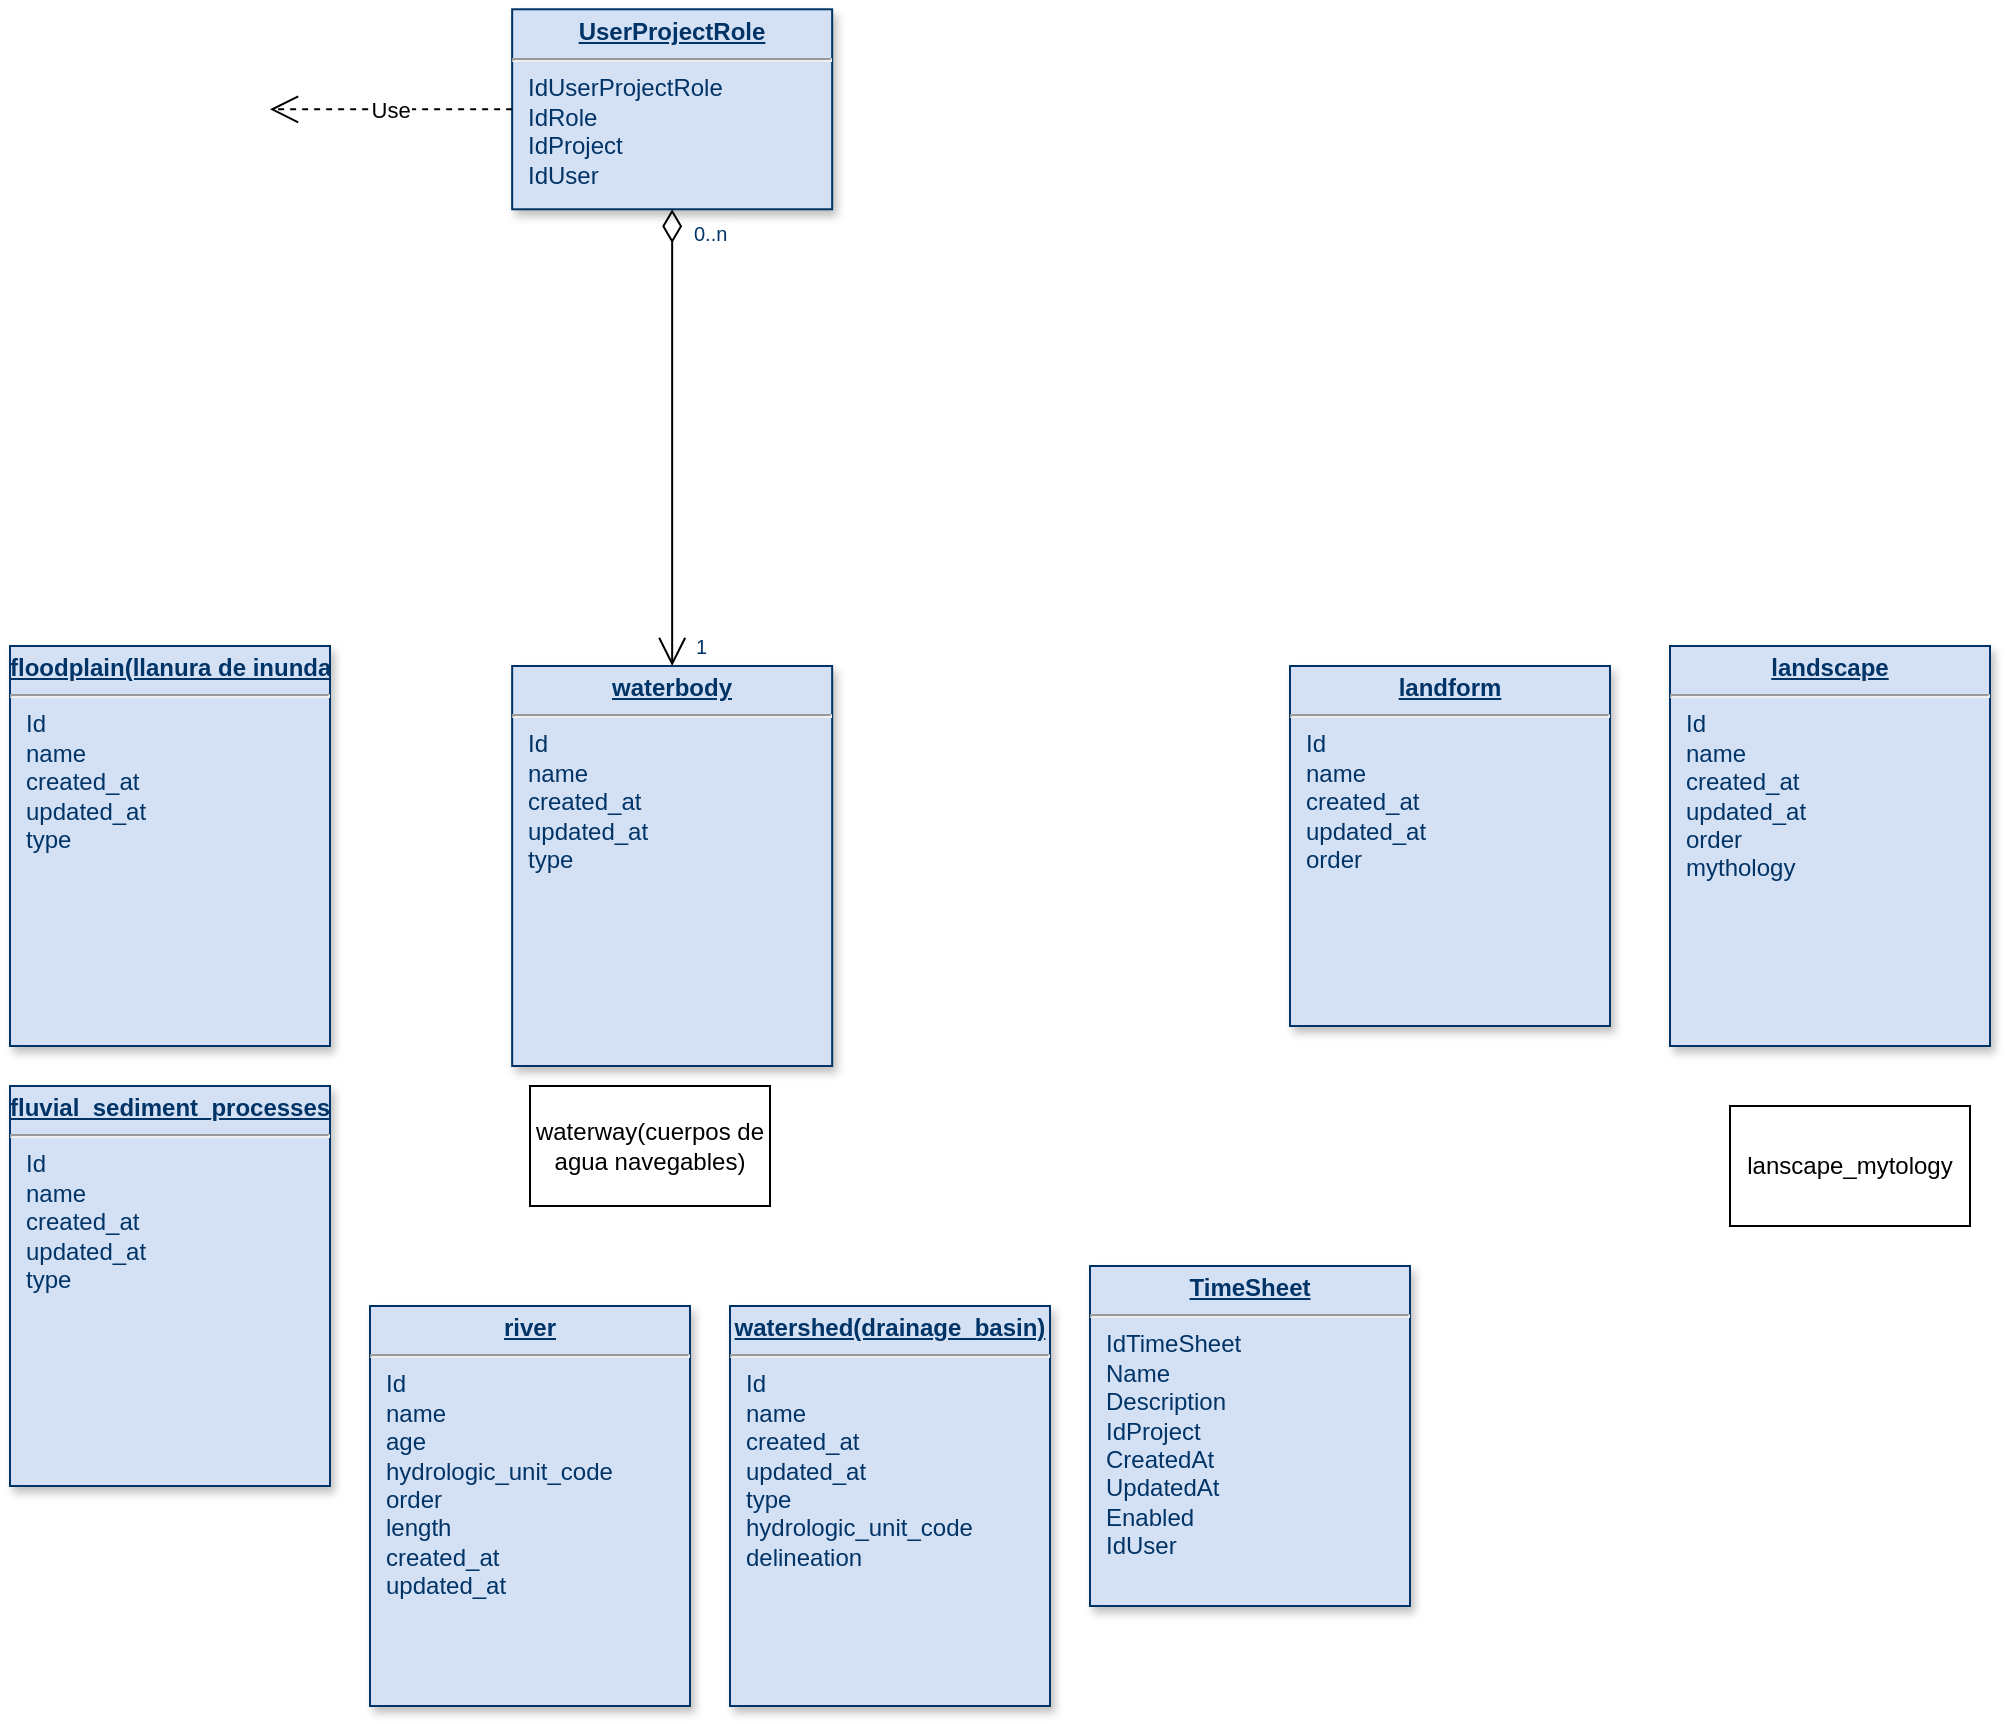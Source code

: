 <mxfile version="23.1.7" type="github">
  <diagram name="Page-1" id="efa7a0a1-bf9b-a30e-e6df-94a7791c09e9">
    <mxGraphModel dx="874" dy="516" grid="1" gridSize="10" guides="1" tooltips="1" connect="1" arrows="1" fold="1" page="1" pageScale="1" pageWidth="826" pageHeight="1169" background="none" math="0" shadow="0">
      <root>
        <mxCell id="0" />
        <mxCell id="1" parent="0" />
        <mxCell id="22" value="&lt;p style=&quot;margin: 0px; margin-top: 4px; text-align: center; text-decoration: underline;&quot;&gt;&lt;strong&gt;landform&lt;/strong&gt;&lt;/p&gt;&lt;hr&gt;&lt;p style=&quot;margin: 0px; margin-left: 8px;&quot;&gt;Id&lt;/p&gt;&lt;p style=&quot;margin: 0px; margin-left: 8px;&quot;&gt;name&lt;/p&gt;&lt;p style=&quot;margin: 0px; margin-left: 8px;&quot;&gt;created_at&lt;/p&gt;&lt;p style=&quot;margin: 0px; margin-left: 8px;&quot;&gt;updated_at&lt;/p&gt;&lt;p style=&quot;margin: 0px; margin-left: 8px;&quot;&gt;order&lt;/p&gt;&lt;p style=&quot;margin: 0px; margin-left: 8px;&quot;&gt;&lt;br&gt;&lt;/p&gt;" style="verticalAlign=top;align=left;overflow=fill;fontSize=12;fontFamily=Helvetica;html=1;strokeColor=#003366;shadow=1;fillColor=#D4E1F5;fontColor=#003366" parent="1" vertex="1">
          <mxGeometry x="980.0" y="430" width="160.0" height="180" as="geometry" />
        </mxCell>
        <mxCell id="23" value="&lt;p style=&quot;margin: 0px; margin-top: 4px; text-align: center; text-decoration: underline;&quot;&gt;&lt;strong&gt;UserProjectRole&lt;/strong&gt;&lt;/p&gt;&lt;hr /&gt;&lt;p style=&quot;margin: 0px; margin-left: 8px;&quot;&gt;IdUserProjectRole&lt;/p&gt;&lt;p style=&quot;margin: 0px; margin-left: 8px;&quot;&gt;IdRole&lt;/p&gt;&lt;p style=&quot;margin: 0px; margin-left: 8px;&quot;&gt;IdProject&lt;/p&gt;&lt;p style=&quot;margin: 0px; margin-left: 8px;&quot;&gt;IdUser&lt;/p&gt;" style="verticalAlign=top;align=left;overflow=fill;fontSize=12;fontFamily=Helvetica;html=1;strokeColor=#003366;shadow=1;fillColor=#D4E1F5;fontColor=#003366" parent="1" vertex="1">
          <mxGeometry x="591.08" y="101.64" width="160" height="100" as="geometry" />
        </mxCell>
        <mxCell id="26" value="&lt;p style=&quot;margin: 0px; margin-top: 4px; text-align: center; text-decoration: underline;&quot;&gt;&lt;strong&gt;TimeSheet&lt;/strong&gt;&lt;/p&gt;&lt;hr /&gt;&lt;p style=&quot;margin: 0px; margin-left: 8px;&quot;&gt;IdTimeSheet&lt;/p&gt;&lt;p style=&quot;margin: 0px; margin-left: 8px;&quot;&gt;Name&lt;/p&gt;&lt;p style=&quot;margin: 0px; margin-left: 8px;&quot;&gt;Description&lt;/p&gt;&lt;p style=&quot;margin: 0px; margin-left: 8px;&quot;&gt;IdProject&lt;/p&gt;&lt;p style=&quot;margin: 0px; margin-left: 8px;&quot;&gt;CreatedAt&lt;/p&gt;&lt;p style=&quot;margin: 0px; margin-left: 8px;&quot;&gt;UpdatedAt&lt;/p&gt;&lt;p style=&quot;margin: 0px; margin-left: 8px;&quot;&gt;Enabled&lt;/p&gt;&lt;p style=&quot;margin: 0px; margin-left: 8px;&quot;&gt;IdUser&lt;/p&gt;" style="verticalAlign=top;align=left;overflow=fill;fontSize=12;fontFamily=Helvetica;html=1;strokeColor=#003366;shadow=1;fillColor=#D4E1F5;fontColor=#003366" parent="1" vertex="1">
          <mxGeometry x="880" y="730" width="160" height="170" as="geometry" />
        </mxCell>
        <mxCell id="27" value="&lt;p style=&quot;margin: 0px; margin-top: 4px; text-align: center; text-decoration: underline;&quot;&gt;&lt;strong&gt;landscape&lt;/strong&gt;&lt;/p&gt;&lt;hr&gt;&lt;p style=&quot;border-color: var(--border-color); margin: 0px 0px 0px 8px;&quot;&gt;Id&lt;/p&gt;&lt;p style=&quot;border-color: var(--border-color); margin: 0px 0px 0px 8px;&quot;&gt;name&lt;/p&gt;&lt;p style=&quot;border-color: var(--border-color); margin: 0px 0px 0px 8px;&quot;&gt;created_at&lt;/p&gt;&lt;p style=&quot;border-color: var(--border-color); margin: 0px 0px 0px 8px;&quot;&gt;updated_at&lt;/p&gt;&lt;p style=&quot;border-color: var(--border-color); margin: 0px 0px 0px 8px;&quot;&gt;order&lt;/p&gt;&lt;p style=&quot;border-color: var(--border-color); margin: 0px 0px 0px 8px;&quot;&gt;mythology&lt;/p&gt;" style="verticalAlign=top;align=left;overflow=fill;fontSize=12;fontFamily=Helvetica;html=1;strokeColor=#003366;shadow=1;fillColor=#D4E1F5;fontColor=#003366" parent="1" vertex="1">
          <mxGeometry x="1170" y="420.0" width="160" height="200" as="geometry" />
        </mxCell>
        <mxCell id="29" value="&lt;p style=&quot;margin: 0px; margin-top: 4px; text-align: center; text-decoration: underline;&quot;&gt;&lt;strong&gt;waterbody&lt;/strong&gt;&lt;/p&gt;&lt;hr&gt;&lt;p style=&quot;border-color: var(--border-color); margin: 0px 0px 0px 8px;&quot;&gt;Id&lt;/p&gt;&lt;p style=&quot;border-color: var(--border-color); margin: 0px 0px 0px 8px;&quot;&gt;name&lt;/p&gt;&lt;p style=&quot;border-color: var(--border-color); margin: 0px 0px 0px 8px;&quot;&gt;created_at&lt;/p&gt;&lt;p style=&quot;border-color: var(--border-color); margin: 0px 0px 0px 8px;&quot;&gt;updated_at&lt;/p&gt;&lt;p style=&quot;border-color: var(--border-color); margin: 0px 0px 0px 8px;&quot;&gt;type&lt;/p&gt;" style="verticalAlign=top;align=left;overflow=fill;fontSize=12;fontFamily=Helvetica;html=1;strokeColor=#003366;shadow=1;fillColor=#D4E1F5;fontColor=#003366" parent="1" vertex="1">
          <mxGeometry x="591.08" y="430.0" width="160" height="200" as="geometry" />
        </mxCell>
        <mxCell id="51" value="" style="endArrow=open;endSize=12;startArrow=diamondThin;startSize=14;startFill=0;edgeStyle=orthogonalEdgeStyle" parent="1" source="23" target="29" edge="1">
          <mxGeometry x="389.36" y="350" as="geometry">
            <mxPoint x="389.36" y="350" as="sourcePoint" />
            <mxPoint x="549.36" y="350" as="targetPoint" />
          </mxGeometry>
        </mxCell>
        <mxCell id="52" value="0..n" style="resizable=0;align=left;verticalAlign=top;labelBackgroundColor=#ffffff;fontSize=10;strokeColor=#003366;shadow=1;fillColor=#D4E1F5;fontColor=#003366" parent="51" connectable="0" vertex="1">
          <mxGeometry x="-1" relative="1" as="geometry">
            <mxPoint x="8.92" as="offset" />
          </mxGeometry>
        </mxCell>
        <mxCell id="53" value="1" style="resizable=0;align=right;verticalAlign=top;labelBackgroundColor=#ffffff;fontSize=10;strokeColor=#003366;shadow=1;fillColor=#D4E1F5;fontColor=#003366" parent="51" connectable="0" vertex="1">
          <mxGeometry x="1" relative="1" as="geometry">
            <mxPoint x="18.92" y="-21.96" as="offset" />
          </mxGeometry>
        </mxCell>
        <mxCell id="102" value="Use" style="endArrow=open;endSize=12;dashed=1" parent="1" source="23" edge="1">
          <mxGeometry x="430" y="50" as="geometry">
            <mxPoint x="430" y="50" as="sourcePoint" />
            <mxPoint x="470" y="151.64" as="targetPoint" />
          </mxGeometry>
        </mxCell>
        <mxCell id="-ggPAKA3DDSxqwT_Vz4C-116" value="&lt;p style=&quot;margin: 0px; margin-top: 4px; text-align: center; text-decoration: underline;&quot;&gt;&lt;strong&gt;floodplain(llanura de inundacion)&lt;/strong&gt;&lt;/p&gt;&lt;hr&gt;&lt;p style=&quot;border-color: var(--border-color); margin: 0px 0px 0px 8px;&quot;&gt;Id&lt;/p&gt;&lt;p style=&quot;border-color: var(--border-color); margin: 0px 0px 0px 8px;&quot;&gt;name&lt;/p&gt;&lt;p style=&quot;border-color: var(--border-color); margin: 0px 0px 0px 8px;&quot;&gt;created_at&lt;/p&gt;&lt;p style=&quot;border-color: var(--border-color); margin: 0px 0px 0px 8px;&quot;&gt;updated_at&lt;/p&gt;&lt;p style=&quot;border-color: var(--border-color); margin: 0px 0px 0px 8px;&quot;&gt;type&lt;/p&gt;" style="verticalAlign=top;align=left;overflow=fill;fontSize=12;fontFamily=Helvetica;html=1;strokeColor=#003366;shadow=1;fillColor=#D4E1F5;fontColor=#003366" vertex="1" parent="1">
          <mxGeometry x="340.0" y="420.0" width="160" height="200" as="geometry" />
        </mxCell>
        <mxCell id="-ggPAKA3DDSxqwT_Vz4C-117" value="&lt;p style=&quot;margin: 0px; margin-top: 4px; text-align: center; text-decoration: underline;&quot;&gt;&lt;strong&gt;fluvial_sediment_processes&lt;/strong&gt;&lt;/p&gt;&lt;hr&gt;&lt;p style=&quot;border-color: var(--border-color); margin: 0px 0px 0px 8px;&quot;&gt;Id&lt;/p&gt;&lt;p style=&quot;border-color: var(--border-color); margin: 0px 0px 0px 8px;&quot;&gt;name&lt;/p&gt;&lt;p style=&quot;border-color: var(--border-color); margin: 0px 0px 0px 8px;&quot;&gt;created_at&lt;/p&gt;&lt;p style=&quot;border-color: var(--border-color); margin: 0px 0px 0px 8px;&quot;&gt;updated_at&lt;/p&gt;&lt;p style=&quot;border-color: var(--border-color); margin: 0px 0px 0px 8px;&quot;&gt;type&lt;/p&gt;" style="verticalAlign=top;align=left;overflow=fill;fontSize=12;fontFamily=Helvetica;html=1;strokeColor=#003366;shadow=1;fillColor=#D4E1F5;fontColor=#003366" vertex="1" parent="1">
          <mxGeometry x="340.0" y="640.0" width="160" height="200" as="geometry" />
        </mxCell>
        <mxCell id="-ggPAKA3DDSxqwT_Vz4C-118" value="&lt;p style=&quot;margin: 0px; margin-top: 4px; text-align: center; text-decoration: underline;&quot;&gt;&lt;strong&gt;watershed(drainage_basin)&lt;/strong&gt;&lt;/p&gt;&lt;hr&gt;&lt;p style=&quot;border-color: var(--border-color); margin: 0px 0px 0px 8px;&quot;&gt;Id&lt;/p&gt;&lt;p style=&quot;border-color: var(--border-color); margin: 0px 0px 0px 8px;&quot;&gt;name&lt;/p&gt;&lt;p style=&quot;border-color: var(--border-color); margin: 0px 0px 0px 8px;&quot;&gt;created_at&lt;/p&gt;&lt;p style=&quot;border-color: var(--border-color); margin: 0px 0px 0px 8px;&quot;&gt;updated_at&lt;/p&gt;&lt;p style=&quot;border-color: var(--border-color); margin: 0px 0px 0px 8px;&quot;&gt;type&lt;/p&gt;&lt;p style=&quot;border-color: var(--border-color); margin: 0px 0px 0px 8px;&quot;&gt;hydrologic_unit_code&lt;/p&gt;&lt;p style=&quot;border-color: var(--border-color); margin: 0px 0px 0px 8px;&quot;&gt;delineation&lt;/p&gt;" style="verticalAlign=top;align=left;overflow=fill;fontSize=12;fontFamily=Helvetica;html=1;strokeColor=#003366;shadow=1;fillColor=#D4E1F5;fontColor=#003366" vertex="1" parent="1">
          <mxGeometry x="700.0" y="750.0" width="160" height="200" as="geometry" />
        </mxCell>
        <UserObject label="lanscape_mytology" treeRoot="1" id="-ggPAKA3DDSxqwT_Vz4C-119">
          <mxCell style="whiteSpace=wrap;html=1;align=center;treeFolding=1;treeMoving=1;newEdgeStyle={&quot;edgeStyle&quot;:&quot;elbowEdgeStyle&quot;,&quot;startArrow&quot;:&quot;none&quot;,&quot;endArrow&quot;:&quot;none&quot;};" vertex="1" parent="1">
            <mxGeometry x="1200" y="650" width="120" height="60" as="geometry" />
          </mxCell>
        </UserObject>
        <UserObject label="waterway(cuerpos de agua navegables)" treeRoot="1" id="-ggPAKA3DDSxqwT_Vz4C-120">
          <mxCell style="whiteSpace=wrap;html=1;align=center;treeFolding=1;treeMoving=1;newEdgeStyle={&quot;edgeStyle&quot;:&quot;elbowEdgeStyle&quot;,&quot;startArrow&quot;:&quot;none&quot;,&quot;endArrow&quot;:&quot;none&quot;};" vertex="1" parent="1">
            <mxGeometry x="600" y="640" width="120" height="60" as="geometry" />
          </mxCell>
        </UserObject>
        <mxCell id="-ggPAKA3DDSxqwT_Vz4C-121" value="&lt;p style=&quot;margin: 0px; margin-top: 4px; text-align: center; text-decoration: underline;&quot;&gt;&lt;strong&gt;river&lt;/strong&gt;&lt;/p&gt;&lt;hr&gt;&lt;p style=&quot;border-color: var(--border-color); margin: 0px 0px 0px 8px;&quot;&gt;Id&lt;/p&gt;&lt;p style=&quot;border-color: var(--border-color); margin: 0px 0px 0px 8px;&quot;&gt;name&lt;/p&gt;&lt;p style=&quot;border-color: var(--border-color); margin: 0px 0px 0px 8px;&quot;&gt;age&lt;/p&gt;&lt;p style=&quot;border-color: var(--border-color); margin: 0px 0px 0px 8px;&quot;&gt;hydrologic_unit_code&lt;/p&gt;&lt;p style=&quot;border-color: var(--border-color); margin: 0px 0px 0px 8px;&quot;&gt;order&lt;/p&gt;&lt;p style=&quot;border-color: var(--border-color); margin: 0px 0px 0px 8px;&quot;&gt;length&lt;/p&gt;&lt;p style=&quot;border-color: var(--border-color); margin: 0px 0px 0px 8px;&quot;&gt;&lt;span style=&quot;background-color: initial;&quot;&gt;created_at&lt;/span&gt;&lt;br&gt;&lt;/p&gt;&lt;p style=&quot;border-color: var(--border-color); margin: 0px 0px 0px 8px;&quot;&gt;updated_at&lt;/p&gt;" style="verticalAlign=top;align=left;overflow=fill;fontSize=12;fontFamily=Helvetica;html=1;strokeColor=#003366;shadow=1;fillColor=#D4E1F5;fontColor=#003366" vertex="1" parent="1">
          <mxGeometry x="520.0" y="750.0" width="160" height="200" as="geometry" />
        </mxCell>
      </root>
    </mxGraphModel>
  </diagram>
</mxfile>
